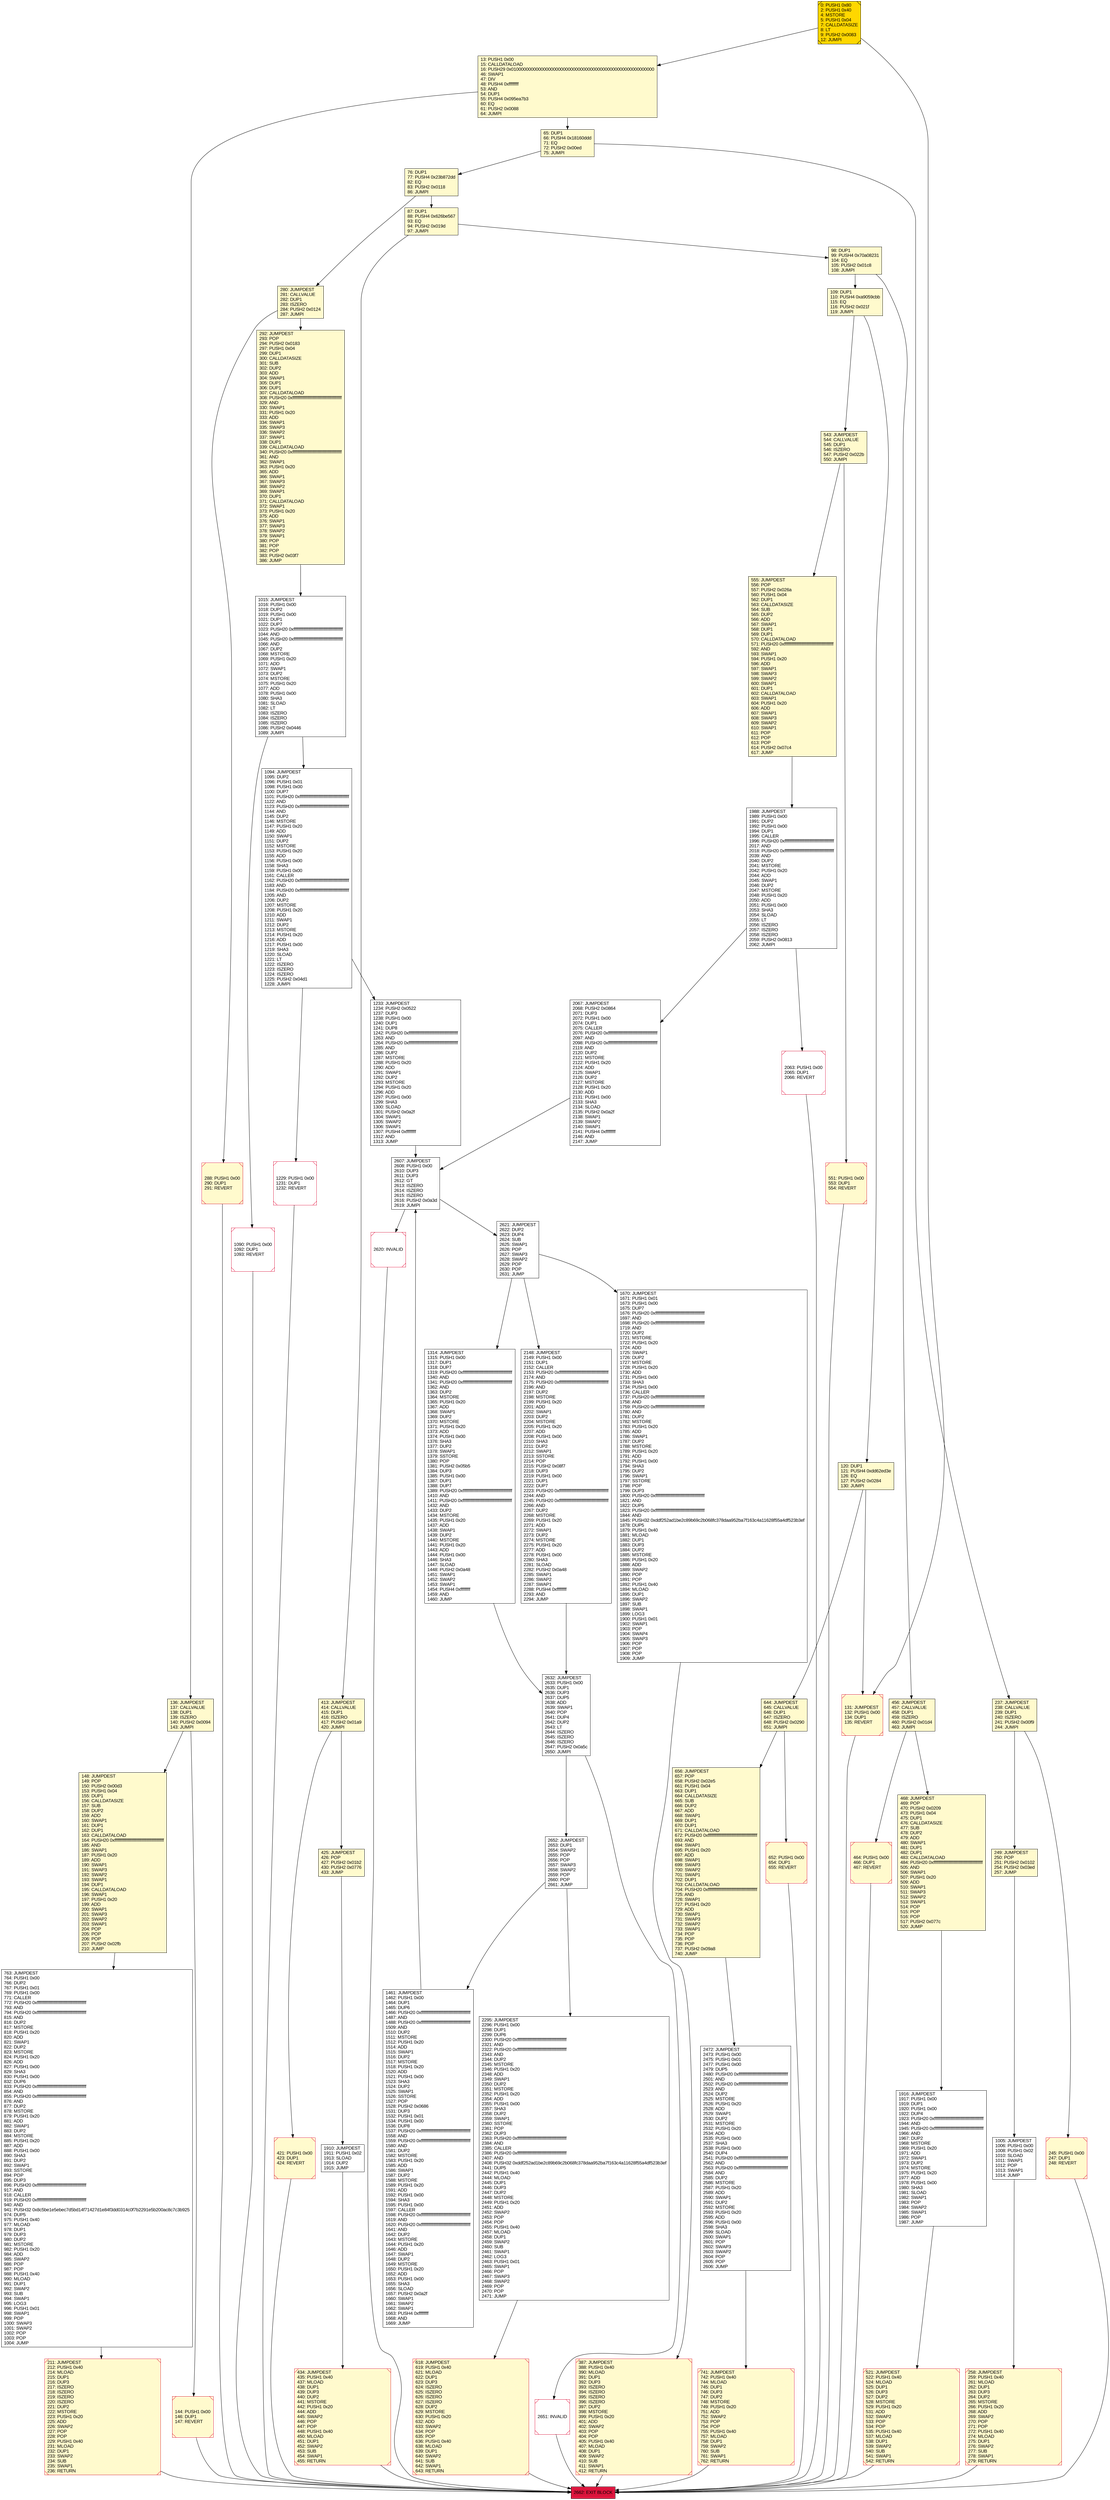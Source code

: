 digraph G {
bgcolor=transparent rankdir=UD;
node [shape=box style=filled color=black fillcolor=white fontname=arial fontcolor=black];
288 [label="288: PUSH1 0x00\l290: DUP1\l291: REVERT\l" fillcolor=lemonchiffon shape=Msquare color=crimson ];
434 [label="434: JUMPDEST\l435: PUSH1 0x40\l437: MLOAD\l438: DUP1\l439: DUP3\l440: DUP2\l441: MSTORE\l442: PUSH1 0x20\l444: ADD\l445: SWAP2\l446: POP\l447: POP\l448: PUSH1 0x40\l450: MLOAD\l451: DUP1\l452: SWAP2\l453: SUB\l454: SWAP1\l455: RETURN\l" fillcolor=lemonchiffon shape=Msquare color=crimson ];
2620 [label="2620: INVALID\l" shape=Msquare color=crimson ];
421 [label="421: PUSH1 0x00\l423: DUP1\l424: REVERT\l" fillcolor=lemonchiffon shape=Msquare color=crimson ];
2621 [label="2621: JUMPDEST\l2622: DUP2\l2623: DUP4\l2624: SUB\l2625: SWAP1\l2626: POP\l2627: SWAP3\l2628: SWAP2\l2629: POP\l2630: POP\l2631: JUMP\l" ];
131 [label="131: JUMPDEST\l132: PUSH1 0x00\l134: DUP1\l135: REVERT\l" fillcolor=lemonchiffon shape=Msquare color=crimson ];
551 [label="551: PUSH1 0x00\l553: DUP1\l554: REVERT\l" fillcolor=lemonchiffon shape=Msquare color=crimson ];
763 [label="763: JUMPDEST\l764: PUSH1 0x00\l766: DUP2\l767: PUSH1 0x01\l769: PUSH1 0x00\l771: CALLER\l772: PUSH20 0xffffffffffffffffffffffffffffffffffffffff\l793: AND\l794: PUSH20 0xffffffffffffffffffffffffffffffffffffffff\l815: AND\l816: DUP2\l817: MSTORE\l818: PUSH1 0x20\l820: ADD\l821: SWAP1\l822: DUP2\l823: MSTORE\l824: PUSH1 0x20\l826: ADD\l827: PUSH1 0x00\l829: SHA3\l830: PUSH1 0x00\l832: DUP6\l833: PUSH20 0xffffffffffffffffffffffffffffffffffffffff\l854: AND\l855: PUSH20 0xffffffffffffffffffffffffffffffffffffffff\l876: AND\l877: DUP2\l878: MSTORE\l879: PUSH1 0x20\l881: ADD\l882: SWAP1\l883: DUP2\l884: MSTORE\l885: PUSH1 0x20\l887: ADD\l888: PUSH1 0x00\l890: SHA3\l891: DUP2\l892: SWAP1\l893: SSTORE\l894: POP\l895: DUP3\l896: PUSH20 0xffffffffffffffffffffffffffffffffffffffff\l917: AND\l918: CALLER\l919: PUSH20 0xffffffffffffffffffffffffffffffffffffffff\l940: AND\l941: PUSH32 0x8c5be1e5ebec7d5bd14f71427d1e84f3dd0314c0f7b2291e5b200ac8c7c3b925\l974: DUP5\l975: PUSH1 0x40\l977: MLOAD\l978: DUP1\l979: DUP3\l980: DUP2\l981: MSTORE\l982: PUSH1 0x20\l984: ADD\l985: SWAP2\l986: POP\l987: POP\l988: PUSH1 0x40\l990: MLOAD\l991: DUP1\l992: SWAP2\l993: SUB\l994: SWAP1\l995: LOG3\l996: PUSH1 0x01\l998: SWAP1\l999: POP\l1000: SWAP3\l1001: SWAP2\l1002: POP\l1003: POP\l1004: JUMP\l" ];
1910 [label="1910: JUMPDEST\l1911: PUSH1 0x02\l1913: SLOAD\l1914: DUP2\l1915: JUMP\l" ];
292 [label="292: JUMPDEST\l293: POP\l294: PUSH2 0x0183\l297: PUSH1 0x04\l299: DUP1\l300: CALLDATASIZE\l301: SUB\l302: DUP2\l303: ADD\l304: SWAP1\l305: DUP1\l306: DUP1\l307: CALLDATALOAD\l308: PUSH20 0xffffffffffffffffffffffffffffffffffffffff\l329: AND\l330: SWAP1\l331: PUSH1 0x20\l333: ADD\l334: SWAP1\l335: SWAP3\l336: SWAP2\l337: SWAP1\l338: DUP1\l339: CALLDATALOAD\l340: PUSH20 0xffffffffffffffffffffffffffffffffffffffff\l361: AND\l362: SWAP1\l363: PUSH1 0x20\l365: ADD\l366: SWAP1\l367: SWAP3\l368: SWAP2\l369: SWAP1\l370: DUP1\l371: CALLDATALOAD\l372: SWAP1\l373: PUSH1 0x20\l375: ADD\l376: SWAP1\l377: SWAP3\l378: SWAP2\l379: SWAP1\l380: POP\l381: POP\l382: POP\l383: PUSH2 0x03f7\l386: JUMP\l" fillcolor=lemonchiffon ];
2607 [label="2607: JUMPDEST\l2608: PUSH1 0x00\l2610: DUP3\l2611: DUP3\l2612: GT\l2613: ISZERO\l2614: ISZERO\l2615: ISZERO\l2616: PUSH2 0x0a3d\l2619: JUMPI\l" ];
555 [label="555: JUMPDEST\l556: POP\l557: PUSH2 0x026a\l560: PUSH1 0x04\l562: DUP1\l563: CALLDATASIZE\l564: SUB\l565: DUP2\l566: ADD\l567: SWAP1\l568: DUP1\l569: DUP1\l570: CALLDATALOAD\l571: PUSH20 0xffffffffffffffffffffffffffffffffffffffff\l592: AND\l593: SWAP1\l594: PUSH1 0x20\l596: ADD\l597: SWAP1\l598: SWAP3\l599: SWAP2\l600: SWAP1\l601: DUP1\l602: CALLDATALOAD\l603: SWAP1\l604: PUSH1 0x20\l606: ADD\l607: SWAP1\l608: SWAP3\l609: SWAP2\l610: SWAP1\l611: POP\l612: POP\l613: POP\l614: PUSH2 0x07c4\l617: JUMP\l" fillcolor=lemonchiffon ];
65 [label="65: DUP1\l66: PUSH4 0x18160ddd\l71: EQ\l72: PUSH2 0x00ed\l75: JUMPI\l" fillcolor=lemonchiffon ];
1015 [label="1015: JUMPDEST\l1016: PUSH1 0x00\l1018: DUP2\l1019: PUSH1 0x00\l1021: DUP1\l1022: DUP7\l1023: PUSH20 0xffffffffffffffffffffffffffffffffffffffff\l1044: AND\l1045: PUSH20 0xffffffffffffffffffffffffffffffffffffffff\l1066: AND\l1067: DUP2\l1068: MSTORE\l1069: PUSH1 0x20\l1071: ADD\l1072: SWAP1\l1073: DUP2\l1074: MSTORE\l1075: PUSH1 0x20\l1077: ADD\l1078: PUSH1 0x00\l1080: SHA3\l1081: SLOAD\l1082: LT\l1083: ISZERO\l1084: ISZERO\l1085: ISZERO\l1086: PUSH2 0x0446\l1089: JUMPI\l" ];
2067 [label="2067: JUMPDEST\l2068: PUSH2 0x0864\l2071: DUP3\l2072: PUSH1 0x00\l2074: DUP1\l2075: CALLER\l2076: PUSH20 0xffffffffffffffffffffffffffffffffffffffff\l2097: AND\l2098: PUSH20 0xffffffffffffffffffffffffffffffffffffffff\l2119: AND\l2120: DUP2\l2121: MSTORE\l2122: PUSH1 0x20\l2124: ADD\l2125: SWAP1\l2126: DUP2\l2127: MSTORE\l2128: PUSH1 0x20\l2130: ADD\l2131: PUSH1 0x00\l2133: SHA3\l2134: SLOAD\l2135: PUSH2 0x0a2f\l2138: SWAP1\l2139: SWAP2\l2140: SWAP1\l2141: PUSH4 0xffffffff\l2146: AND\l2147: JUMP\l" ];
0 [label="0: PUSH1 0x80\l2: PUSH1 0x40\l4: MSTORE\l5: PUSH1 0x04\l7: CALLDATASIZE\l8: LT\l9: PUSH2 0x0083\l12: JUMPI\l" fillcolor=lemonchiffon shape=Msquare fillcolor=gold ];
1005 [label="1005: JUMPDEST\l1006: PUSH1 0x00\l1008: PUSH1 0x02\l1010: SLOAD\l1011: SWAP1\l1012: POP\l1013: SWAP1\l1014: JUMP\l" ];
2148 [label="2148: JUMPDEST\l2149: PUSH1 0x00\l2151: DUP1\l2152: CALLER\l2153: PUSH20 0xffffffffffffffffffffffffffffffffffffffff\l2174: AND\l2175: PUSH20 0xffffffffffffffffffffffffffffffffffffffff\l2196: AND\l2197: DUP2\l2198: MSTORE\l2199: PUSH1 0x20\l2201: ADD\l2202: SWAP1\l2203: DUP2\l2204: MSTORE\l2205: PUSH1 0x20\l2207: ADD\l2208: PUSH1 0x00\l2210: SHA3\l2211: DUP2\l2212: SWAP1\l2213: SSTORE\l2214: POP\l2215: PUSH2 0x08f7\l2218: DUP3\l2219: PUSH1 0x00\l2221: DUP1\l2222: DUP7\l2223: PUSH20 0xffffffffffffffffffffffffffffffffffffffff\l2244: AND\l2245: PUSH20 0xffffffffffffffffffffffffffffffffffffffff\l2266: AND\l2267: DUP2\l2268: MSTORE\l2269: PUSH1 0x20\l2271: ADD\l2272: SWAP1\l2273: DUP2\l2274: MSTORE\l2275: PUSH1 0x20\l2277: ADD\l2278: PUSH1 0x00\l2280: SHA3\l2281: SLOAD\l2282: PUSH2 0x0a48\l2285: SWAP1\l2286: SWAP2\l2287: SWAP1\l2288: PUSH4 0xffffffff\l2293: AND\l2294: JUMP\l" ];
136 [label="136: JUMPDEST\l137: CALLVALUE\l138: DUP1\l139: ISZERO\l140: PUSH2 0x0094\l143: JUMPI\l" fillcolor=lemonchiffon ];
1314 [label="1314: JUMPDEST\l1315: PUSH1 0x00\l1317: DUP1\l1318: DUP7\l1319: PUSH20 0xffffffffffffffffffffffffffffffffffffffff\l1340: AND\l1341: PUSH20 0xffffffffffffffffffffffffffffffffffffffff\l1362: AND\l1363: DUP2\l1364: MSTORE\l1365: PUSH1 0x20\l1367: ADD\l1368: SWAP1\l1369: DUP2\l1370: MSTORE\l1371: PUSH1 0x20\l1373: ADD\l1374: PUSH1 0x00\l1376: SHA3\l1377: DUP2\l1378: SWAP1\l1379: SSTORE\l1380: POP\l1381: PUSH2 0x05b5\l1384: DUP3\l1385: PUSH1 0x00\l1387: DUP1\l1388: DUP7\l1389: PUSH20 0xffffffffffffffffffffffffffffffffffffffff\l1410: AND\l1411: PUSH20 0xffffffffffffffffffffffffffffffffffffffff\l1432: AND\l1433: DUP2\l1434: MSTORE\l1435: PUSH1 0x20\l1437: ADD\l1438: SWAP1\l1439: DUP2\l1440: MSTORE\l1441: PUSH1 0x20\l1443: ADD\l1444: PUSH1 0x00\l1446: SHA3\l1447: SLOAD\l1448: PUSH2 0x0a48\l1451: SWAP1\l1452: SWAP2\l1453: SWAP1\l1454: PUSH4 0xffffffff\l1459: AND\l1460: JUMP\l" ];
1670 [label="1670: JUMPDEST\l1671: PUSH1 0x01\l1673: PUSH1 0x00\l1675: DUP7\l1676: PUSH20 0xffffffffffffffffffffffffffffffffffffffff\l1697: AND\l1698: PUSH20 0xffffffffffffffffffffffffffffffffffffffff\l1719: AND\l1720: DUP2\l1721: MSTORE\l1722: PUSH1 0x20\l1724: ADD\l1725: SWAP1\l1726: DUP2\l1727: MSTORE\l1728: PUSH1 0x20\l1730: ADD\l1731: PUSH1 0x00\l1733: SHA3\l1734: PUSH1 0x00\l1736: CALLER\l1737: PUSH20 0xffffffffffffffffffffffffffffffffffffffff\l1758: AND\l1759: PUSH20 0xffffffffffffffffffffffffffffffffffffffff\l1780: AND\l1781: DUP2\l1782: MSTORE\l1783: PUSH1 0x20\l1785: ADD\l1786: SWAP1\l1787: DUP2\l1788: MSTORE\l1789: PUSH1 0x20\l1791: ADD\l1792: PUSH1 0x00\l1794: SHA3\l1795: DUP2\l1796: SWAP1\l1797: SSTORE\l1798: POP\l1799: DUP3\l1800: PUSH20 0xffffffffffffffffffffffffffffffffffffffff\l1821: AND\l1822: DUP5\l1823: PUSH20 0xffffffffffffffffffffffffffffffffffffffff\l1844: AND\l1845: PUSH32 0xddf252ad1be2c89b69c2b068fc378daa952ba7f163c4a11628f55a4df523b3ef\l1878: DUP5\l1879: PUSH1 0x40\l1881: MLOAD\l1882: DUP1\l1883: DUP3\l1884: DUP2\l1885: MSTORE\l1886: PUSH1 0x20\l1888: ADD\l1889: SWAP2\l1890: POP\l1891: POP\l1892: PUSH1 0x40\l1894: MLOAD\l1895: DUP1\l1896: SWAP2\l1897: SUB\l1898: SWAP1\l1899: LOG3\l1900: PUSH1 0x01\l1902: SWAP1\l1903: POP\l1904: SWAP4\l1905: SWAP3\l1906: POP\l1907: POP\l1908: POP\l1909: JUMP\l" ];
2295 [label="2295: JUMPDEST\l2296: PUSH1 0x00\l2298: DUP1\l2299: DUP6\l2300: PUSH20 0xffffffffffffffffffffffffffffffffffffffff\l2321: AND\l2322: PUSH20 0xffffffffffffffffffffffffffffffffffffffff\l2343: AND\l2344: DUP2\l2345: MSTORE\l2346: PUSH1 0x20\l2348: ADD\l2349: SWAP1\l2350: DUP2\l2351: MSTORE\l2352: PUSH1 0x20\l2354: ADD\l2355: PUSH1 0x00\l2357: SHA3\l2358: DUP2\l2359: SWAP1\l2360: SSTORE\l2361: POP\l2362: DUP3\l2363: PUSH20 0xffffffffffffffffffffffffffffffffffffffff\l2384: AND\l2385: CALLER\l2386: PUSH20 0xffffffffffffffffffffffffffffffffffffffff\l2407: AND\l2408: PUSH32 0xddf252ad1be2c89b69c2b068fc378daa952ba7f163c4a11628f55a4df523b3ef\l2441: DUP5\l2442: PUSH1 0x40\l2444: MLOAD\l2445: DUP1\l2446: DUP3\l2447: DUP2\l2448: MSTORE\l2449: PUSH1 0x20\l2451: ADD\l2452: SWAP2\l2453: POP\l2454: POP\l2455: PUSH1 0x40\l2457: MLOAD\l2458: DUP1\l2459: SWAP2\l2460: SUB\l2461: SWAP1\l2462: LOG3\l2463: PUSH1 0x01\l2465: SWAP1\l2466: POP\l2467: SWAP3\l2468: SWAP2\l2469: POP\l2470: POP\l2471: JUMP\l" ];
2632 [label="2632: JUMPDEST\l2633: PUSH1 0x00\l2635: DUP1\l2636: DUP3\l2637: DUP5\l2638: ADD\l2639: SWAP1\l2640: POP\l2641: DUP4\l2642: DUP2\l2643: LT\l2644: ISZERO\l2645: ISZERO\l2646: ISZERO\l2647: PUSH2 0x0a5c\l2650: JUMPI\l" ];
652 [label="652: PUSH1 0x00\l654: DUP1\l655: REVERT\l" fillcolor=lemonchiffon shape=Msquare color=crimson ];
2063 [label="2063: PUSH1 0x00\l2065: DUP1\l2066: REVERT\l" shape=Msquare color=crimson ];
2472 [label="2472: JUMPDEST\l2473: PUSH1 0x00\l2475: PUSH1 0x01\l2477: PUSH1 0x00\l2479: DUP5\l2480: PUSH20 0xffffffffffffffffffffffffffffffffffffffff\l2501: AND\l2502: PUSH20 0xffffffffffffffffffffffffffffffffffffffff\l2523: AND\l2524: DUP2\l2525: MSTORE\l2526: PUSH1 0x20\l2528: ADD\l2529: SWAP1\l2530: DUP2\l2531: MSTORE\l2532: PUSH1 0x20\l2534: ADD\l2535: PUSH1 0x00\l2537: SHA3\l2538: PUSH1 0x00\l2540: DUP4\l2541: PUSH20 0xffffffffffffffffffffffffffffffffffffffff\l2562: AND\l2563: PUSH20 0xffffffffffffffffffffffffffffffffffffffff\l2584: AND\l2585: DUP2\l2586: MSTORE\l2587: PUSH1 0x20\l2589: ADD\l2590: SWAP1\l2591: DUP2\l2592: MSTORE\l2593: PUSH1 0x20\l2595: ADD\l2596: PUSH1 0x00\l2598: SHA3\l2599: SLOAD\l2600: SWAP1\l2601: POP\l2602: SWAP3\l2603: SWAP2\l2604: POP\l2605: POP\l2606: JUMP\l" ];
1094 [label="1094: JUMPDEST\l1095: DUP2\l1096: PUSH1 0x01\l1098: PUSH1 0x00\l1100: DUP7\l1101: PUSH20 0xffffffffffffffffffffffffffffffffffffffff\l1122: AND\l1123: PUSH20 0xffffffffffffffffffffffffffffffffffffffff\l1144: AND\l1145: DUP2\l1146: MSTORE\l1147: PUSH1 0x20\l1149: ADD\l1150: SWAP1\l1151: DUP2\l1152: MSTORE\l1153: PUSH1 0x20\l1155: ADD\l1156: PUSH1 0x00\l1158: SHA3\l1159: PUSH1 0x00\l1161: CALLER\l1162: PUSH20 0xffffffffffffffffffffffffffffffffffffffff\l1183: AND\l1184: PUSH20 0xffffffffffffffffffffffffffffffffffffffff\l1205: AND\l1206: DUP2\l1207: MSTORE\l1208: PUSH1 0x20\l1210: ADD\l1211: SWAP1\l1212: DUP2\l1213: MSTORE\l1214: PUSH1 0x20\l1216: ADD\l1217: PUSH1 0x00\l1219: SHA3\l1220: SLOAD\l1221: LT\l1222: ISZERO\l1223: ISZERO\l1224: ISZERO\l1225: PUSH2 0x04d1\l1228: JUMPI\l" ];
144 [label="144: PUSH1 0x00\l146: DUP1\l147: REVERT\l" fillcolor=lemonchiffon shape=Msquare color=crimson ];
258 [label="258: JUMPDEST\l259: PUSH1 0x40\l261: MLOAD\l262: DUP1\l263: DUP3\l264: DUP2\l265: MSTORE\l266: PUSH1 0x20\l268: ADD\l269: SWAP2\l270: POP\l271: POP\l272: PUSH1 0x40\l274: MLOAD\l275: DUP1\l276: SWAP2\l277: SUB\l278: SWAP1\l279: RETURN\l" fillcolor=lemonchiffon shape=Msquare color=crimson ];
2652 [label="2652: JUMPDEST\l2653: DUP1\l2654: SWAP2\l2655: POP\l2656: POP\l2657: SWAP3\l2658: SWAP2\l2659: POP\l2660: POP\l2661: JUMP\l" ];
1233 [label="1233: JUMPDEST\l1234: PUSH2 0x0522\l1237: DUP3\l1238: PUSH1 0x00\l1240: DUP1\l1241: DUP8\l1242: PUSH20 0xffffffffffffffffffffffffffffffffffffffff\l1263: AND\l1264: PUSH20 0xffffffffffffffffffffffffffffffffffffffff\l1285: AND\l1286: DUP2\l1287: MSTORE\l1288: PUSH1 0x20\l1290: ADD\l1291: SWAP1\l1292: DUP2\l1293: MSTORE\l1294: PUSH1 0x20\l1296: ADD\l1297: PUSH1 0x00\l1299: SHA3\l1300: SLOAD\l1301: PUSH2 0x0a2f\l1304: SWAP1\l1305: SWAP2\l1306: SWAP1\l1307: PUSH4 0xffffffff\l1312: AND\l1313: JUMP\l" ];
521 [label="521: JUMPDEST\l522: PUSH1 0x40\l524: MLOAD\l525: DUP1\l526: DUP3\l527: DUP2\l528: MSTORE\l529: PUSH1 0x20\l531: ADD\l532: SWAP2\l533: POP\l534: POP\l535: PUSH1 0x40\l537: MLOAD\l538: DUP1\l539: SWAP2\l540: SUB\l541: SWAP1\l542: RETURN\l" fillcolor=lemonchiffon shape=Msquare color=crimson ];
109 [label="109: DUP1\l110: PUSH4 0xa9059cbb\l115: EQ\l116: PUSH2 0x021f\l119: JUMPI\l" fillcolor=lemonchiffon ];
87 [label="87: DUP1\l88: PUSH4 0x626be567\l93: EQ\l94: PUSH2 0x019d\l97: JUMPI\l" fillcolor=lemonchiffon ];
387 [label="387: JUMPDEST\l388: PUSH1 0x40\l390: MLOAD\l391: DUP1\l392: DUP3\l393: ISZERO\l394: ISZERO\l395: ISZERO\l396: ISZERO\l397: DUP2\l398: MSTORE\l399: PUSH1 0x20\l401: ADD\l402: SWAP2\l403: POP\l404: POP\l405: PUSH1 0x40\l407: MLOAD\l408: DUP1\l409: SWAP2\l410: SUB\l411: SWAP1\l412: RETURN\l" fillcolor=lemonchiffon shape=Msquare color=crimson ];
543 [label="543: JUMPDEST\l544: CALLVALUE\l545: DUP1\l546: ISZERO\l547: PUSH2 0x022b\l550: JUMPI\l" fillcolor=lemonchiffon ];
249 [label="249: JUMPDEST\l250: POP\l251: PUSH2 0x0102\l254: PUSH2 0x03ed\l257: JUMP\l" fillcolor=lemonchiffon ];
425 [label="425: JUMPDEST\l426: POP\l427: PUSH2 0x01b2\l430: PUSH2 0x0776\l433: JUMP\l" fillcolor=lemonchiffon ];
656 [label="656: JUMPDEST\l657: POP\l658: PUSH2 0x02e5\l661: PUSH1 0x04\l663: DUP1\l664: CALLDATASIZE\l665: SUB\l666: DUP2\l667: ADD\l668: SWAP1\l669: DUP1\l670: DUP1\l671: CALLDATALOAD\l672: PUSH20 0xffffffffffffffffffffffffffffffffffffffff\l693: AND\l694: SWAP1\l695: PUSH1 0x20\l697: ADD\l698: SWAP1\l699: SWAP3\l700: SWAP2\l701: SWAP1\l702: DUP1\l703: CALLDATALOAD\l704: PUSH20 0xffffffffffffffffffffffffffffffffffffffff\l725: AND\l726: SWAP1\l727: PUSH1 0x20\l729: ADD\l730: SWAP1\l731: SWAP3\l732: SWAP2\l733: SWAP1\l734: POP\l735: POP\l736: POP\l737: PUSH2 0x09a8\l740: JUMP\l" fillcolor=lemonchiffon ];
120 [label="120: DUP1\l121: PUSH4 0xdd62ed3e\l126: EQ\l127: PUSH2 0x0284\l130: JUMPI\l" fillcolor=lemonchiffon ];
280 [label="280: JUMPDEST\l281: CALLVALUE\l282: DUP1\l283: ISZERO\l284: PUSH2 0x0124\l287: JUMPI\l" fillcolor=lemonchiffon ];
1461 [label="1461: JUMPDEST\l1462: PUSH1 0x00\l1464: DUP1\l1465: DUP6\l1466: PUSH20 0xffffffffffffffffffffffffffffffffffffffff\l1487: AND\l1488: PUSH20 0xffffffffffffffffffffffffffffffffffffffff\l1509: AND\l1510: DUP2\l1511: MSTORE\l1512: PUSH1 0x20\l1514: ADD\l1515: SWAP1\l1516: DUP2\l1517: MSTORE\l1518: PUSH1 0x20\l1520: ADD\l1521: PUSH1 0x00\l1523: SHA3\l1524: DUP2\l1525: SWAP1\l1526: SSTORE\l1527: POP\l1528: PUSH2 0x0686\l1531: DUP3\l1532: PUSH1 0x01\l1534: PUSH1 0x00\l1536: DUP8\l1537: PUSH20 0xffffffffffffffffffffffffffffffffffffffff\l1558: AND\l1559: PUSH20 0xffffffffffffffffffffffffffffffffffffffff\l1580: AND\l1581: DUP2\l1582: MSTORE\l1583: PUSH1 0x20\l1585: ADD\l1586: SWAP1\l1587: DUP2\l1588: MSTORE\l1589: PUSH1 0x20\l1591: ADD\l1592: PUSH1 0x00\l1594: SHA3\l1595: PUSH1 0x00\l1597: CALLER\l1598: PUSH20 0xffffffffffffffffffffffffffffffffffffffff\l1619: AND\l1620: PUSH20 0xffffffffffffffffffffffffffffffffffffffff\l1641: AND\l1642: DUP2\l1643: MSTORE\l1644: PUSH1 0x20\l1646: ADD\l1647: SWAP1\l1648: DUP2\l1649: MSTORE\l1650: PUSH1 0x20\l1652: ADD\l1653: PUSH1 0x00\l1655: SHA3\l1656: SLOAD\l1657: PUSH2 0x0a2f\l1660: SWAP1\l1661: SWAP2\l1662: SWAP1\l1663: PUSH4 0xffffffff\l1668: AND\l1669: JUMP\l" ];
644 [label="644: JUMPDEST\l645: CALLVALUE\l646: DUP1\l647: ISZERO\l648: PUSH2 0x0290\l651: JUMPI\l" fillcolor=lemonchiffon ];
148 [label="148: JUMPDEST\l149: POP\l150: PUSH2 0x00d3\l153: PUSH1 0x04\l155: DUP1\l156: CALLDATASIZE\l157: SUB\l158: DUP2\l159: ADD\l160: SWAP1\l161: DUP1\l162: DUP1\l163: CALLDATALOAD\l164: PUSH20 0xffffffffffffffffffffffffffffffffffffffff\l185: AND\l186: SWAP1\l187: PUSH1 0x20\l189: ADD\l190: SWAP1\l191: SWAP3\l192: SWAP2\l193: SWAP1\l194: DUP1\l195: CALLDATALOAD\l196: SWAP1\l197: PUSH1 0x20\l199: ADD\l200: SWAP1\l201: SWAP3\l202: SWAP2\l203: SWAP1\l204: POP\l205: POP\l206: POP\l207: PUSH2 0x02fb\l210: JUMP\l" fillcolor=lemonchiffon ];
245 [label="245: PUSH1 0x00\l247: DUP1\l248: REVERT\l" fillcolor=lemonchiffon shape=Msquare color=crimson ];
237 [label="237: JUMPDEST\l238: CALLVALUE\l239: DUP1\l240: ISZERO\l241: PUSH2 0x00f9\l244: JUMPI\l" fillcolor=lemonchiffon ];
618 [label="618: JUMPDEST\l619: PUSH1 0x40\l621: MLOAD\l622: DUP1\l623: DUP3\l624: ISZERO\l625: ISZERO\l626: ISZERO\l627: ISZERO\l628: DUP2\l629: MSTORE\l630: PUSH1 0x20\l632: ADD\l633: SWAP2\l634: POP\l635: POP\l636: PUSH1 0x40\l638: MLOAD\l639: DUP1\l640: SWAP2\l641: SUB\l642: SWAP1\l643: RETURN\l" fillcolor=lemonchiffon shape=Msquare color=crimson ];
741 [label="741: JUMPDEST\l742: PUSH1 0x40\l744: MLOAD\l745: DUP1\l746: DUP3\l747: DUP2\l748: MSTORE\l749: PUSH1 0x20\l751: ADD\l752: SWAP2\l753: POP\l754: POP\l755: PUSH1 0x40\l757: MLOAD\l758: DUP1\l759: SWAP2\l760: SUB\l761: SWAP1\l762: RETURN\l" fillcolor=lemonchiffon shape=Msquare color=crimson ];
1988 [label="1988: JUMPDEST\l1989: PUSH1 0x00\l1991: DUP2\l1992: PUSH1 0x00\l1994: DUP1\l1995: CALLER\l1996: PUSH20 0xffffffffffffffffffffffffffffffffffffffff\l2017: AND\l2018: PUSH20 0xffffffffffffffffffffffffffffffffffffffff\l2039: AND\l2040: DUP2\l2041: MSTORE\l2042: PUSH1 0x20\l2044: ADD\l2045: SWAP1\l2046: DUP2\l2047: MSTORE\l2048: PUSH1 0x20\l2050: ADD\l2051: PUSH1 0x00\l2053: SHA3\l2054: SLOAD\l2055: LT\l2056: ISZERO\l2057: ISZERO\l2058: ISZERO\l2059: PUSH2 0x0813\l2062: JUMPI\l" ];
98 [label="98: DUP1\l99: PUSH4 0x70a08231\l104: EQ\l105: PUSH2 0x01c8\l108: JUMPI\l" fillcolor=lemonchiffon ];
76 [label="76: DUP1\l77: PUSH4 0x23b872dd\l82: EQ\l83: PUSH2 0x0118\l86: JUMPI\l" fillcolor=lemonchiffon ];
1090 [label="1090: PUSH1 0x00\l1092: DUP1\l1093: REVERT\l" shape=Msquare color=crimson ];
2651 [label="2651: INVALID\l" shape=Msquare color=crimson ];
2662 [label="2662: EXIT BLOCK\l" fillcolor=crimson ];
1916 [label="1916: JUMPDEST\l1917: PUSH1 0x00\l1919: DUP1\l1920: PUSH1 0x00\l1922: DUP4\l1923: PUSH20 0xffffffffffffffffffffffffffffffffffffffff\l1944: AND\l1945: PUSH20 0xffffffffffffffffffffffffffffffffffffffff\l1966: AND\l1967: DUP2\l1968: MSTORE\l1969: PUSH1 0x20\l1971: ADD\l1972: SWAP1\l1973: DUP2\l1974: MSTORE\l1975: PUSH1 0x20\l1977: ADD\l1978: PUSH1 0x00\l1980: SHA3\l1981: SLOAD\l1982: SWAP1\l1983: POP\l1984: SWAP2\l1985: SWAP1\l1986: POP\l1987: JUMP\l" ];
1229 [label="1229: PUSH1 0x00\l1231: DUP1\l1232: REVERT\l" shape=Msquare color=crimson ];
211 [label="211: JUMPDEST\l212: PUSH1 0x40\l214: MLOAD\l215: DUP1\l216: DUP3\l217: ISZERO\l218: ISZERO\l219: ISZERO\l220: ISZERO\l221: DUP2\l222: MSTORE\l223: PUSH1 0x20\l225: ADD\l226: SWAP2\l227: POP\l228: POP\l229: PUSH1 0x40\l231: MLOAD\l232: DUP1\l233: SWAP2\l234: SUB\l235: SWAP1\l236: RETURN\l" fillcolor=lemonchiffon shape=Msquare color=crimson ];
468 [label="468: JUMPDEST\l469: POP\l470: PUSH2 0x0209\l473: PUSH1 0x04\l475: DUP1\l476: CALLDATASIZE\l477: SUB\l478: DUP2\l479: ADD\l480: SWAP1\l481: DUP1\l482: DUP1\l483: CALLDATALOAD\l484: PUSH20 0xffffffffffffffffffffffffffffffffffffffff\l505: AND\l506: SWAP1\l507: PUSH1 0x20\l509: ADD\l510: SWAP1\l511: SWAP3\l512: SWAP2\l513: SWAP1\l514: POP\l515: POP\l516: POP\l517: PUSH2 0x077c\l520: JUMP\l" fillcolor=lemonchiffon ];
464 [label="464: PUSH1 0x00\l466: DUP1\l467: REVERT\l" fillcolor=lemonchiffon shape=Msquare color=crimson ];
413 [label="413: JUMPDEST\l414: CALLVALUE\l415: DUP1\l416: ISZERO\l417: PUSH2 0x01a9\l420: JUMPI\l" fillcolor=lemonchiffon ];
13 [label="13: PUSH1 0x00\l15: CALLDATALOAD\l16: PUSH29 0x0100000000000000000000000000000000000000000000000000000000\l46: SWAP1\l47: DIV\l48: PUSH4 0xffffffff\l53: AND\l54: DUP1\l55: PUSH4 0x095ea7b3\l60: EQ\l61: PUSH2 0x0088\l64: JUMPI\l" fillcolor=lemonchiffon ];
456 [label="456: JUMPDEST\l457: CALLVALUE\l458: DUP1\l459: ISZERO\l460: PUSH2 0x01d4\l463: JUMPI\l" fillcolor=lemonchiffon ];
237 -> 245;
2651 -> 2662;
1314 -> 2632;
1090 -> 2662;
644 -> 656;
120 -> 644;
211 -> 2662;
292 -> 1015;
2148 -> 2632;
1229 -> 2662;
1910 -> 434;
456 -> 464;
456 -> 468;
2607 -> 2621;
1005 -> 258;
76 -> 280;
136 -> 144;
237 -> 249;
1670 -> 387;
464 -> 2662;
2607 -> 2620;
468 -> 1916;
2652 -> 2295;
1094 -> 1233;
2632 -> 2652;
1233 -> 2607;
2621 -> 2148;
0 -> 131;
98 -> 456;
2621 -> 1314;
2621 -> 1670;
618 -> 2662;
741 -> 2662;
245 -> 2662;
413 -> 425;
2067 -> 2607;
1015 -> 1094;
555 -> 1988;
1094 -> 1229;
65 -> 76;
543 -> 551;
2063 -> 2662;
2632 -> 2651;
280 -> 288;
652 -> 2662;
87 -> 413;
65 -> 237;
425 -> 1910;
120 -> 131;
0 -> 13;
1916 -> 521;
13 -> 136;
148 -> 763;
144 -> 2662;
258 -> 2662;
543 -> 555;
387 -> 2662;
280 -> 292;
521 -> 2662;
1461 -> 2607;
98 -> 109;
131 -> 2662;
551 -> 2662;
421 -> 2662;
76 -> 87;
644 -> 652;
87 -> 98;
2620 -> 2662;
249 -> 1005;
288 -> 2662;
434 -> 2662;
656 -> 2472;
763 -> 211;
13 -> 65;
109 -> 120;
1988 -> 2067;
136 -> 148;
413 -> 421;
1988 -> 2063;
2472 -> 741;
109 -> 543;
2652 -> 1461;
1015 -> 1090;
2295 -> 618;
}